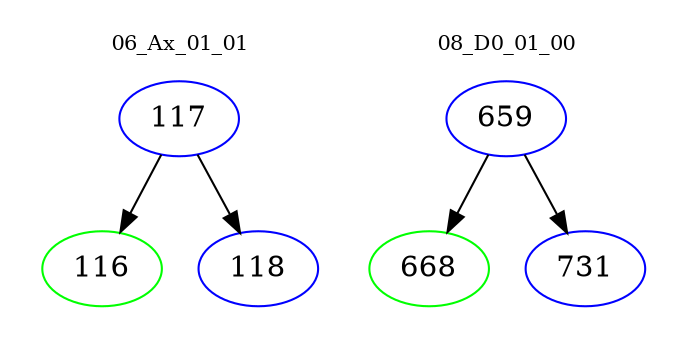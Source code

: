 digraph{
subgraph cluster_0 {
color = white
label = "06_Ax_01_01";
fontsize=10;
T0_117 [label="117", color="blue"]
T0_117 -> T0_116 [color="black"]
T0_116 [label="116", color="green"]
T0_117 -> T0_118 [color="black"]
T0_118 [label="118", color="blue"]
}
subgraph cluster_1 {
color = white
label = "08_D0_01_00";
fontsize=10;
T1_659 [label="659", color="blue"]
T1_659 -> T1_668 [color="black"]
T1_668 [label="668", color="green"]
T1_659 -> T1_731 [color="black"]
T1_731 [label="731", color="blue"]
}
}
